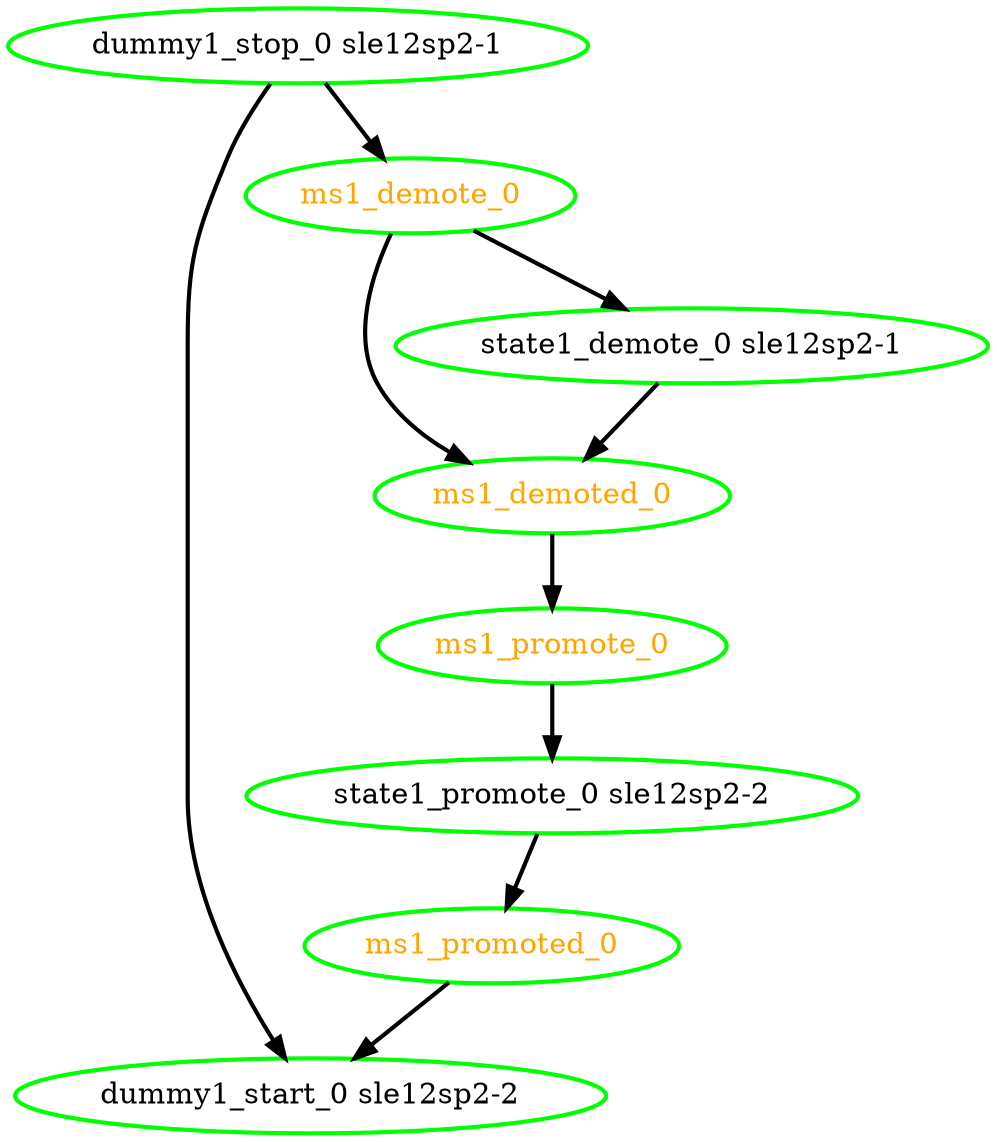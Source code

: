 digraph "g" {
"dummy1_start_0 sle12sp2-2" [ style=bold color="green" fontcolor="black"]
"dummy1_stop_0 sle12sp2-1" -> "dummy1_start_0 sle12sp2-2" [ style = bold]
"dummy1_stop_0 sle12sp2-1" -> "ms1_demote_0" [ style = bold]
"dummy1_stop_0 sle12sp2-1" [ style=bold color="green" fontcolor="black"]
"ms1_demote_0" -> "ms1_demoted_0" [ style = bold]
"ms1_demote_0" -> "state1_demote_0 sle12sp2-1" [ style = bold]
"ms1_demote_0" [ style=bold color="green" fontcolor="orange"]
"ms1_demoted_0" -> "ms1_promote_0" [ style = bold]
"ms1_demoted_0" [ style=bold color="green" fontcolor="orange"]
"ms1_promote_0" -> "state1_promote_0 sle12sp2-2" [ style = bold]
"ms1_promote_0" [ style=bold color="green" fontcolor="orange"]
"ms1_promoted_0" -> "dummy1_start_0 sle12sp2-2" [ style = bold]
"ms1_promoted_0" [ style=bold color="green" fontcolor="orange"]
"state1_demote_0 sle12sp2-1" -> "ms1_demoted_0" [ style = bold]
"state1_demote_0 sle12sp2-1" [ style=bold color="green" fontcolor="black"]
"state1_promote_0 sle12sp2-2" -> "ms1_promoted_0" [ style = bold]
"state1_promote_0 sle12sp2-2" [ style=bold color="green" fontcolor="black"]
}
